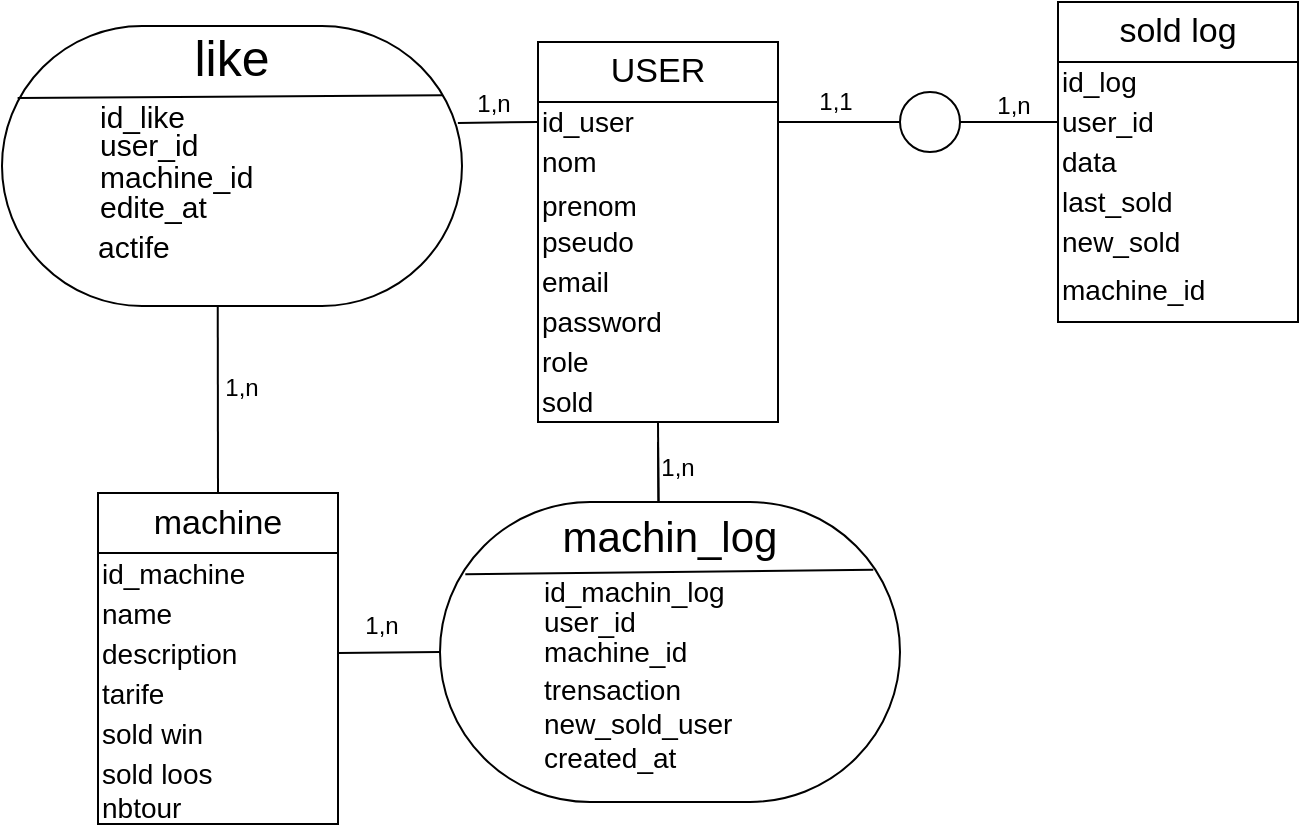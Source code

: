 <mxfile version="22.0.0" type="device">
  <diagram name="Page-1" id="WHiHsUpQVgr9ZM5Pt0Iq">
    <mxGraphModel dx="1816" dy="523" grid="1" gridSize="10" guides="1" tooltips="1" connect="1" arrows="1" fold="1" page="1" pageScale="1" pageWidth="827" pageHeight="1169" math="0" shadow="0">
      <root>
        <mxCell id="0" />
        <mxCell id="1" parent="0" />
        <mxCell id="tRyvcReRtocKopO3kf35-98" value="" style="edgeStyle=orthogonalEdgeStyle;rounded=0;orthogonalLoop=1;jettySize=auto;html=1;" edge="1" parent="1" target="tRyvcReRtocKopO3kf35-41">
          <mxGeometry relative="1" as="geometry">
            <mxPoint x="160" y="260" as="sourcePoint" />
          </mxGeometry>
        </mxCell>
        <mxCell id="tRyvcReRtocKopO3kf35-1" value="" style="rounded=0;whiteSpace=wrap;html=1;" vertex="1" parent="1">
          <mxGeometry x="100" y="60" width="120" height="190" as="geometry" />
        </mxCell>
        <mxCell id="tRyvcReRtocKopO3kf35-2" value="USER" style="text;html=1;strokeColor=none;fillColor=none;align=center;verticalAlign=middle;whiteSpace=wrap;rounded=0;fontSize=17;" vertex="1" parent="1">
          <mxGeometry x="100" y="60" width="120" height="30" as="geometry" />
        </mxCell>
        <mxCell id="tRyvcReRtocKopO3kf35-3" value="" style="endArrow=none;html=1;rounded=0;entryX=1;entryY=1;entryDx=0;entryDy=0;exitX=0;exitY=1;exitDx=0;exitDy=0;" edge="1" parent="1" source="tRyvcReRtocKopO3kf35-2" target="tRyvcReRtocKopO3kf35-2">
          <mxGeometry width="50" height="50" relative="1" as="geometry">
            <mxPoint x="390" y="420" as="sourcePoint" />
            <mxPoint x="440" y="370" as="targetPoint" />
          </mxGeometry>
        </mxCell>
        <mxCell id="tRyvcReRtocKopO3kf35-7" value="id_user" style="text;html=1;strokeColor=none;fillColor=none;align=left;verticalAlign=middle;whiteSpace=wrap;rounded=0;fontSize=14;" vertex="1" parent="1">
          <mxGeometry x="100" y="90" width="120" height="20" as="geometry" />
        </mxCell>
        <mxCell id="tRyvcReRtocKopO3kf35-8" value="pseudo" style="text;html=1;strokeColor=none;fillColor=none;align=left;verticalAlign=middle;whiteSpace=wrap;rounded=0;fontSize=14;" vertex="1" parent="1">
          <mxGeometry x="100" y="150" width="120" height="20" as="geometry" />
        </mxCell>
        <mxCell id="tRyvcReRtocKopO3kf35-9" value="email&lt;span style=&quot;white-space: pre;&quot;&gt;&#x9;&lt;/span&gt;" style="text;html=1;strokeColor=none;fillColor=none;align=left;verticalAlign=middle;whiteSpace=wrap;rounded=0;fontSize=14;" vertex="1" parent="1">
          <mxGeometry x="100" y="170" width="120" height="20" as="geometry" />
        </mxCell>
        <mxCell id="tRyvcReRtocKopO3kf35-10" value="password" style="text;html=1;strokeColor=none;fillColor=none;align=left;verticalAlign=middle;whiteSpace=wrap;rounded=0;fontSize=14;" vertex="1" parent="1">
          <mxGeometry x="100" y="190" width="120" height="20" as="geometry" />
        </mxCell>
        <mxCell id="tRyvcReRtocKopO3kf35-11" value="role" style="text;html=1;strokeColor=none;fillColor=none;align=left;verticalAlign=middle;whiteSpace=wrap;rounded=0;fontSize=14;" vertex="1" parent="1">
          <mxGeometry x="100" y="210" width="120" height="20" as="geometry" />
        </mxCell>
        <mxCell id="tRyvcReRtocKopO3kf35-12" value="" style="rounded=0;whiteSpace=wrap;html=1;" vertex="1" parent="1">
          <mxGeometry x="-120" y="285.5" width="120" height="165.5" as="geometry" />
        </mxCell>
        <mxCell id="tRyvcReRtocKopO3kf35-13" value="machine" style="text;html=1;strokeColor=none;fillColor=none;align=center;verticalAlign=middle;whiteSpace=wrap;rounded=0;fontSize=17;" vertex="1" parent="1">
          <mxGeometry x="-120" y="285.5" width="120" height="30" as="geometry" />
        </mxCell>
        <mxCell id="tRyvcReRtocKopO3kf35-14" value="" style="endArrow=none;html=1;rounded=0;entryX=1;entryY=1;entryDx=0;entryDy=0;exitX=0;exitY=1;exitDx=0;exitDy=0;" edge="1" parent="1" source="tRyvcReRtocKopO3kf35-13" target="tRyvcReRtocKopO3kf35-13">
          <mxGeometry width="50" height="50" relative="1" as="geometry">
            <mxPoint x="170" y="645.5" as="sourcePoint" />
            <mxPoint x="220" y="595.5" as="targetPoint" />
          </mxGeometry>
        </mxCell>
        <mxCell id="tRyvcReRtocKopO3kf35-15" value="id_machine" style="text;html=1;strokeColor=none;fillColor=none;align=left;verticalAlign=middle;whiteSpace=wrap;rounded=0;fontSize=14;" vertex="1" parent="1">
          <mxGeometry x="-120" y="315.5" width="120" height="20" as="geometry" />
        </mxCell>
        <mxCell id="tRyvcReRtocKopO3kf35-16" value="name" style="text;html=1;strokeColor=none;fillColor=none;align=left;verticalAlign=middle;whiteSpace=wrap;rounded=0;fontSize=14;" vertex="1" parent="1">
          <mxGeometry x="-120" y="335.5" width="120" height="20" as="geometry" />
        </mxCell>
        <mxCell id="tRyvcReRtocKopO3kf35-17" value="description" style="text;html=1;strokeColor=none;fillColor=none;align=left;verticalAlign=middle;whiteSpace=wrap;rounded=0;fontSize=14;" vertex="1" parent="1">
          <mxGeometry x="-120" y="355.5" width="120" height="20" as="geometry" />
        </mxCell>
        <mxCell id="tRyvcReRtocKopO3kf35-18" value="tarife" style="text;html=1;strokeColor=none;fillColor=none;align=left;verticalAlign=middle;whiteSpace=wrap;rounded=0;fontSize=14;" vertex="1" parent="1">
          <mxGeometry x="-120" y="375.5" width="120" height="20" as="geometry" />
        </mxCell>
        <mxCell id="tRyvcReRtocKopO3kf35-19" value="sold win" style="text;html=1;strokeColor=none;fillColor=none;align=left;verticalAlign=middle;whiteSpace=wrap;rounded=0;fontSize=14;" vertex="1" parent="1">
          <mxGeometry x="-120" y="395.5" width="120" height="20" as="geometry" />
        </mxCell>
        <mxCell id="tRyvcReRtocKopO3kf35-20" value="" style="endArrow=none;html=1;rounded=0;exitX=1;exitY=0.5;exitDx=0;exitDy=0;entryX=0;entryY=0.5;entryDx=0;entryDy=0;" edge="1" parent="1" target="tRyvcReRtocKopO3kf35-77">
          <mxGeometry width="50" height="50" relative="1" as="geometry">
            <mxPoint x="220" y="100" as="sourcePoint" />
            <mxPoint x="280" y="100" as="targetPoint" />
          </mxGeometry>
        </mxCell>
        <mxCell id="tRyvcReRtocKopO3kf35-29" value="1,1" style="text;html=1;strokeColor=none;fillColor=none;align=center;verticalAlign=middle;whiteSpace=wrap;rounded=0;" vertex="1" parent="1">
          <mxGeometry x="241" y="83" width="16" height="14" as="geometry" />
        </mxCell>
        <mxCell id="tRyvcReRtocKopO3kf35-32" value="sold loos" style="text;html=1;strokeColor=none;fillColor=none;align=left;verticalAlign=middle;whiteSpace=wrap;rounded=0;fontSize=14;" vertex="1" parent="1">
          <mxGeometry x="-120" y="415.5" width="120" height="20" as="geometry" />
        </mxCell>
        <mxCell id="tRyvcReRtocKopO3kf35-33" value="nbtour" style="text;html=1;strokeColor=none;fillColor=none;align=left;verticalAlign=middle;whiteSpace=wrap;rounded=0;fontSize=14;" vertex="1" parent="1">
          <mxGeometry x="-120" y="432.5" width="120" height="20" as="geometry" />
        </mxCell>
        <mxCell id="tRyvcReRtocKopO3kf35-34" value="" style="rounded=1;whiteSpace=wrap;html=1;arcSize=50;" vertex="1" parent="1">
          <mxGeometry x="51" y="290" width="230" height="150" as="geometry" />
        </mxCell>
        <mxCell id="tRyvcReRtocKopO3kf35-35" value="machin_log" style="text;html=1;strokeColor=none;fillColor=none;align=center;verticalAlign=middle;whiteSpace=wrap;rounded=0;fontSize=21;" vertex="1" parent="1">
          <mxGeometry x="111" y="292" width="110" height="30" as="geometry" />
        </mxCell>
        <mxCell id="tRyvcReRtocKopO3kf35-36" value="" style="endArrow=none;html=1;rounded=0;exitX=0.055;exitY=0.241;exitDx=0;exitDy=0;exitPerimeter=0;entryX=0.942;entryY=0.226;entryDx=0;entryDy=0;entryPerimeter=0;" edge="1" parent="1" source="tRyvcReRtocKopO3kf35-34" target="tRyvcReRtocKopO3kf35-34">
          <mxGeometry width="50" height="50" relative="1" as="geometry">
            <mxPoint x="126" y="350" as="sourcePoint" />
            <mxPoint x="241" y="319" as="targetPoint" />
          </mxGeometry>
        </mxCell>
        <mxCell id="tRyvcReRtocKopO3kf35-37" value="id_machin_log" style="text;html=1;strokeColor=none;fillColor=none;align=left;verticalAlign=middle;whiteSpace=wrap;rounded=0;fontSize=14;" vertex="1" parent="1">
          <mxGeometry x="101" y="325" width="120" height="20" as="geometry" />
        </mxCell>
        <mxCell id="tRyvcReRtocKopO3kf35-38" value="user_id" style="text;html=1;strokeColor=none;fillColor=none;align=left;verticalAlign=middle;whiteSpace=wrap;rounded=0;fontSize=14;" vertex="1" parent="1">
          <mxGeometry x="101" y="340" width="120" height="20" as="geometry" />
        </mxCell>
        <mxCell id="tRyvcReRtocKopO3kf35-39" value="machine_id" style="text;html=1;strokeColor=none;fillColor=none;align=left;verticalAlign=middle;whiteSpace=wrap;rounded=0;fontSize=14;" vertex="1" parent="1">
          <mxGeometry x="101" y="355" width="120" height="20" as="geometry" />
        </mxCell>
        <mxCell id="tRyvcReRtocKopO3kf35-40" value="sold" style="text;html=1;strokeColor=none;fillColor=none;align=left;verticalAlign=middle;whiteSpace=wrap;rounded=0;fontSize=14;" vertex="1" parent="1">
          <mxGeometry x="100" y="230" width="120" height="20" as="geometry" />
        </mxCell>
        <mxCell id="tRyvcReRtocKopO3kf35-41" value="trensaction" style="text;html=1;strokeColor=none;fillColor=none;align=left;verticalAlign=middle;whiteSpace=wrap;rounded=0;fontSize=14;" vertex="1" parent="1">
          <mxGeometry x="101" y="375" width="70" height="17" as="geometry" />
        </mxCell>
        <mxCell id="tRyvcReRtocKopO3kf35-42" value="new_sold_user" style="text;html=1;strokeColor=none;fillColor=none;align=left;verticalAlign=middle;whiteSpace=wrap;rounded=0;fontSize=14;" vertex="1" parent="1">
          <mxGeometry x="101" y="392" width="70" height="17" as="geometry" />
        </mxCell>
        <mxCell id="tRyvcReRtocKopO3kf35-43" value="created_at" style="text;html=1;strokeColor=none;fillColor=none;align=left;verticalAlign=middle;whiteSpace=wrap;rounded=0;fontSize=14;" vertex="1" parent="1">
          <mxGeometry x="101" y="409" width="80" height="17" as="geometry" />
        </mxCell>
        <mxCell id="tRyvcReRtocKopO3kf35-44" value="" style="endArrow=none;html=1;rounded=0;entryX=0.475;entryY=0.001;entryDx=0;entryDy=0;entryPerimeter=0;exitX=0.5;exitY=1;exitDx=0;exitDy=0;" edge="1" parent="1" source="tRyvcReRtocKopO3kf35-1" target="tRyvcReRtocKopO3kf35-34">
          <mxGeometry width="50" height="50" relative="1" as="geometry">
            <mxPoint x="160" y="260" as="sourcePoint" />
            <mxPoint x="290" y="140" as="targetPoint" />
          </mxGeometry>
        </mxCell>
        <mxCell id="tRyvcReRtocKopO3kf35-45" value="" style="endArrow=none;html=1;rounded=0;entryX=0;entryY=0.5;entryDx=0;entryDy=0;exitX=1;exitY=0.5;exitDx=0;exitDy=0;" edge="1" parent="1" source="tRyvcReRtocKopO3kf35-17" target="tRyvcReRtocKopO3kf35-34">
          <mxGeometry width="50" height="50" relative="1" as="geometry">
            <mxPoint x="30" y="280" as="sourcePoint" />
            <mxPoint x="20" y="300" as="targetPoint" />
          </mxGeometry>
        </mxCell>
        <mxCell id="tRyvcReRtocKopO3kf35-49" value="1,n" style="text;html=1;strokeColor=none;fillColor=none;align=center;verticalAlign=middle;whiteSpace=wrap;rounded=0;" vertex="1" parent="1">
          <mxGeometry x="162" y="266" width="16" height="14" as="geometry" />
        </mxCell>
        <mxCell id="tRyvcReRtocKopO3kf35-50" value="1,n" style="text;html=1;strokeColor=none;fillColor=none;align=center;verticalAlign=middle;whiteSpace=wrap;rounded=0;" vertex="1" parent="1">
          <mxGeometry x="14" y="345" width="16" height="14" as="geometry" />
        </mxCell>
        <mxCell id="tRyvcReRtocKopO3kf35-66" value="1,n" style="text;html=1;strokeColor=none;fillColor=none;align=center;verticalAlign=middle;whiteSpace=wrap;rounded=0;" vertex="1" parent="1">
          <mxGeometry x="-56" y="226" width="16" height="14" as="geometry" />
        </mxCell>
        <mxCell id="tRyvcReRtocKopO3kf35-67" value="" style="rounded=0;whiteSpace=wrap;html=1;" vertex="1" parent="1">
          <mxGeometry x="360" y="40" width="120" height="160" as="geometry" />
        </mxCell>
        <mxCell id="tRyvcReRtocKopO3kf35-68" value="sold log" style="text;html=1;strokeColor=none;fillColor=none;align=center;verticalAlign=middle;whiteSpace=wrap;rounded=0;fontSize=17;" vertex="1" parent="1">
          <mxGeometry x="360" y="40" width="120" height="30" as="geometry" />
        </mxCell>
        <mxCell id="tRyvcReRtocKopO3kf35-69" value="" style="endArrow=none;html=1;rounded=0;entryX=1;entryY=1;entryDx=0;entryDy=0;exitX=0;exitY=1;exitDx=0;exitDy=0;" edge="1" parent="1" source="tRyvcReRtocKopO3kf35-68" target="tRyvcReRtocKopO3kf35-68">
          <mxGeometry width="50" height="50" relative="1" as="geometry">
            <mxPoint x="650" y="400" as="sourcePoint" />
            <mxPoint x="700" y="350" as="targetPoint" />
          </mxGeometry>
        </mxCell>
        <mxCell id="tRyvcReRtocKopO3kf35-70" value="id_log" style="text;html=1;strokeColor=none;fillColor=none;align=left;verticalAlign=middle;whiteSpace=wrap;rounded=0;fontSize=14;" vertex="1" parent="1">
          <mxGeometry x="360" y="70" width="120" height="20" as="geometry" />
        </mxCell>
        <mxCell id="tRyvcReRtocKopO3kf35-71" value="user_id" style="text;html=1;strokeColor=none;fillColor=none;align=left;verticalAlign=middle;whiteSpace=wrap;rounded=0;fontSize=14;" vertex="1" parent="1">
          <mxGeometry x="360" y="90" width="120" height="20" as="geometry" />
        </mxCell>
        <mxCell id="tRyvcReRtocKopO3kf35-72" value="data" style="text;html=1;strokeColor=none;fillColor=none;align=left;verticalAlign=middle;whiteSpace=wrap;rounded=0;fontSize=14;" vertex="1" parent="1">
          <mxGeometry x="360" y="110" width="120" height="20" as="geometry" />
        </mxCell>
        <mxCell id="tRyvcReRtocKopO3kf35-73" value="last_sold" style="text;html=1;strokeColor=none;fillColor=none;align=left;verticalAlign=middle;whiteSpace=wrap;rounded=0;fontSize=14;" vertex="1" parent="1">
          <mxGeometry x="360" y="130" width="120" height="20" as="geometry" />
        </mxCell>
        <mxCell id="tRyvcReRtocKopO3kf35-74" value="new_sold" style="text;html=1;strokeColor=none;fillColor=none;align=left;verticalAlign=middle;whiteSpace=wrap;rounded=0;fontSize=14;" vertex="1" parent="1">
          <mxGeometry x="360" y="150" width="120" height="20" as="geometry" />
        </mxCell>
        <mxCell id="tRyvcReRtocKopO3kf35-76" value="machine_id" style="text;html=1;strokeColor=none;fillColor=none;align=left;verticalAlign=middle;whiteSpace=wrap;rounded=0;fontSize=14;" vertex="1" parent="1">
          <mxGeometry x="360" y="174" width="120" height="20" as="geometry" />
        </mxCell>
        <mxCell id="tRyvcReRtocKopO3kf35-77" value="" style="ellipse;whiteSpace=wrap;html=1;aspect=fixed;" vertex="1" parent="1">
          <mxGeometry x="281" y="85" width="30" height="30" as="geometry" />
        </mxCell>
        <mxCell id="tRyvcReRtocKopO3kf35-79" value="" style="endArrow=none;html=1;rounded=0;exitX=1;exitY=0.5;exitDx=0;exitDy=0;entryX=0;entryY=0.5;entryDx=0;entryDy=0;" edge="1" parent="1" source="tRyvcReRtocKopO3kf35-77" target="tRyvcReRtocKopO3kf35-71">
          <mxGeometry width="50" height="50" relative="1" as="geometry">
            <mxPoint x="330" y="210" as="sourcePoint" />
            <mxPoint x="400" y="100" as="targetPoint" />
          </mxGeometry>
        </mxCell>
        <mxCell id="tRyvcReRtocKopO3kf35-80" value="1,n" style="text;html=1;strokeColor=none;fillColor=none;align=center;verticalAlign=middle;whiteSpace=wrap;rounded=0;" vertex="1" parent="1">
          <mxGeometry x="330" y="85" width="16" height="14" as="geometry" />
        </mxCell>
        <mxCell id="tRyvcReRtocKopO3kf35-86" value="" style="endArrow=none;html=1;rounded=0;entryX=0.469;entryY=0.996;entryDx=0;entryDy=0;exitX=0.5;exitY=0;exitDx=0;exitDy=0;entryPerimeter=0;" edge="1" parent="1" source="tRyvcReRtocKopO3kf35-13" target="tRyvcReRtocKopO3kf35-102">
          <mxGeometry width="50" height="50" relative="1" as="geometry">
            <mxPoint x="-60" y="255" as="sourcePoint" />
            <mxPoint x="-60" y="216" as="targetPoint" />
          </mxGeometry>
        </mxCell>
        <mxCell id="tRyvcReRtocKopO3kf35-102" value="" style="rounded=1;whiteSpace=wrap;html=1;arcSize=50;" vertex="1" parent="1">
          <mxGeometry x="-168" y="52" width="230" height="140" as="geometry" />
        </mxCell>
        <mxCell id="tRyvcReRtocKopO3kf35-103" value="like" style="text;html=1;strokeColor=none;fillColor=none;align=center;verticalAlign=middle;whiteSpace=wrap;rounded=0;fontSize=25;" vertex="1" parent="1">
          <mxGeometry x="-83" y="52" width="60" height="30" as="geometry" />
        </mxCell>
        <mxCell id="tRyvcReRtocKopO3kf35-104" value="" style="endArrow=none;html=1;rounded=0;exitX=0.034;exitY=0.257;exitDx=0;exitDy=0;exitPerimeter=0;entryX=0.958;entryY=0.247;entryDx=0;entryDy=0;entryPerimeter=0;" edge="1" parent="1" source="tRyvcReRtocKopO3kf35-102" target="tRyvcReRtocKopO3kf35-102">
          <mxGeometry width="50" height="50" relative="1" as="geometry">
            <mxPoint x="59" y="42" as="sourcePoint" />
            <mxPoint x="109" y="-8" as="targetPoint" />
          </mxGeometry>
        </mxCell>
        <mxCell id="tRyvcReRtocKopO3kf35-105" value="id_like" style="text;html=1;strokeColor=none;fillColor=none;align=left;verticalAlign=middle;whiteSpace=wrap;rounded=0;fontSize=15;" vertex="1" parent="1">
          <mxGeometry x="-121" y="87" width="60" height="20" as="geometry" />
        </mxCell>
        <mxCell id="tRyvcReRtocKopO3kf35-106" value="user_id" style="text;html=1;strokeColor=none;fillColor=none;align=left;verticalAlign=middle;whiteSpace=wrap;rounded=0;fontSize=15;" vertex="1" parent="1">
          <mxGeometry x="-121" y="101" width="60" height="20" as="geometry" />
        </mxCell>
        <mxCell id="tRyvcReRtocKopO3kf35-107" value="machine_id" style="text;html=1;strokeColor=none;fillColor=none;align=left;verticalAlign=middle;whiteSpace=wrap;rounded=0;fontSize=15;" vertex="1" parent="1">
          <mxGeometry x="-121" y="117" width="60" height="20" as="geometry" />
        </mxCell>
        <mxCell id="tRyvcReRtocKopO3kf35-108" value="edite_at" style="text;html=1;strokeColor=none;fillColor=none;align=left;verticalAlign=middle;whiteSpace=wrap;rounded=0;fontSize=15;" vertex="1" parent="1">
          <mxGeometry x="-121" y="132" width="60" height="20" as="geometry" />
        </mxCell>
        <mxCell id="tRyvcReRtocKopO3kf35-109" value="actife" style="text;html=1;strokeColor=none;fillColor=none;align=left;verticalAlign=middle;whiteSpace=wrap;rounded=0;fontSize=15;" vertex="1" parent="1">
          <mxGeometry x="-122" y="152" width="60" height="20" as="geometry" />
        </mxCell>
        <mxCell id="tRyvcReRtocKopO3kf35-110" value="" style="endArrow=none;html=1;rounded=0;entryX=0.991;entryY=0.346;entryDx=0;entryDy=0;entryPerimeter=0;exitX=0;exitY=0.5;exitDx=0;exitDy=0;" edge="1" parent="1" source="tRyvcReRtocKopO3kf35-7" target="tRyvcReRtocKopO3kf35-102">
          <mxGeometry width="50" height="50" relative="1" as="geometry">
            <mxPoint x="270" y="260" as="sourcePoint" />
            <mxPoint x="320" y="210" as="targetPoint" />
          </mxGeometry>
        </mxCell>
        <mxCell id="tRyvcReRtocKopO3kf35-111" value="1,n" style="text;html=1;strokeColor=none;fillColor=none;align=center;verticalAlign=middle;whiteSpace=wrap;rounded=0;" vertex="1" parent="1">
          <mxGeometry x="70" y="84" width="16" height="14" as="geometry" />
        </mxCell>
        <mxCell id="tRyvcReRtocKopO3kf35-112" value="prenom" style="text;html=1;strokeColor=none;fillColor=none;align=left;verticalAlign=middle;whiteSpace=wrap;rounded=0;fontSize=14;" vertex="1" parent="1">
          <mxGeometry x="100" y="132" width="120" height="20" as="geometry" />
        </mxCell>
        <mxCell id="tRyvcReRtocKopO3kf35-113" value="nom" style="text;html=1;strokeColor=none;fillColor=none;align=left;verticalAlign=middle;whiteSpace=wrap;rounded=0;fontSize=14;" vertex="1" parent="1">
          <mxGeometry x="100" y="110" width="120" height="20" as="geometry" />
        </mxCell>
      </root>
    </mxGraphModel>
  </diagram>
</mxfile>
